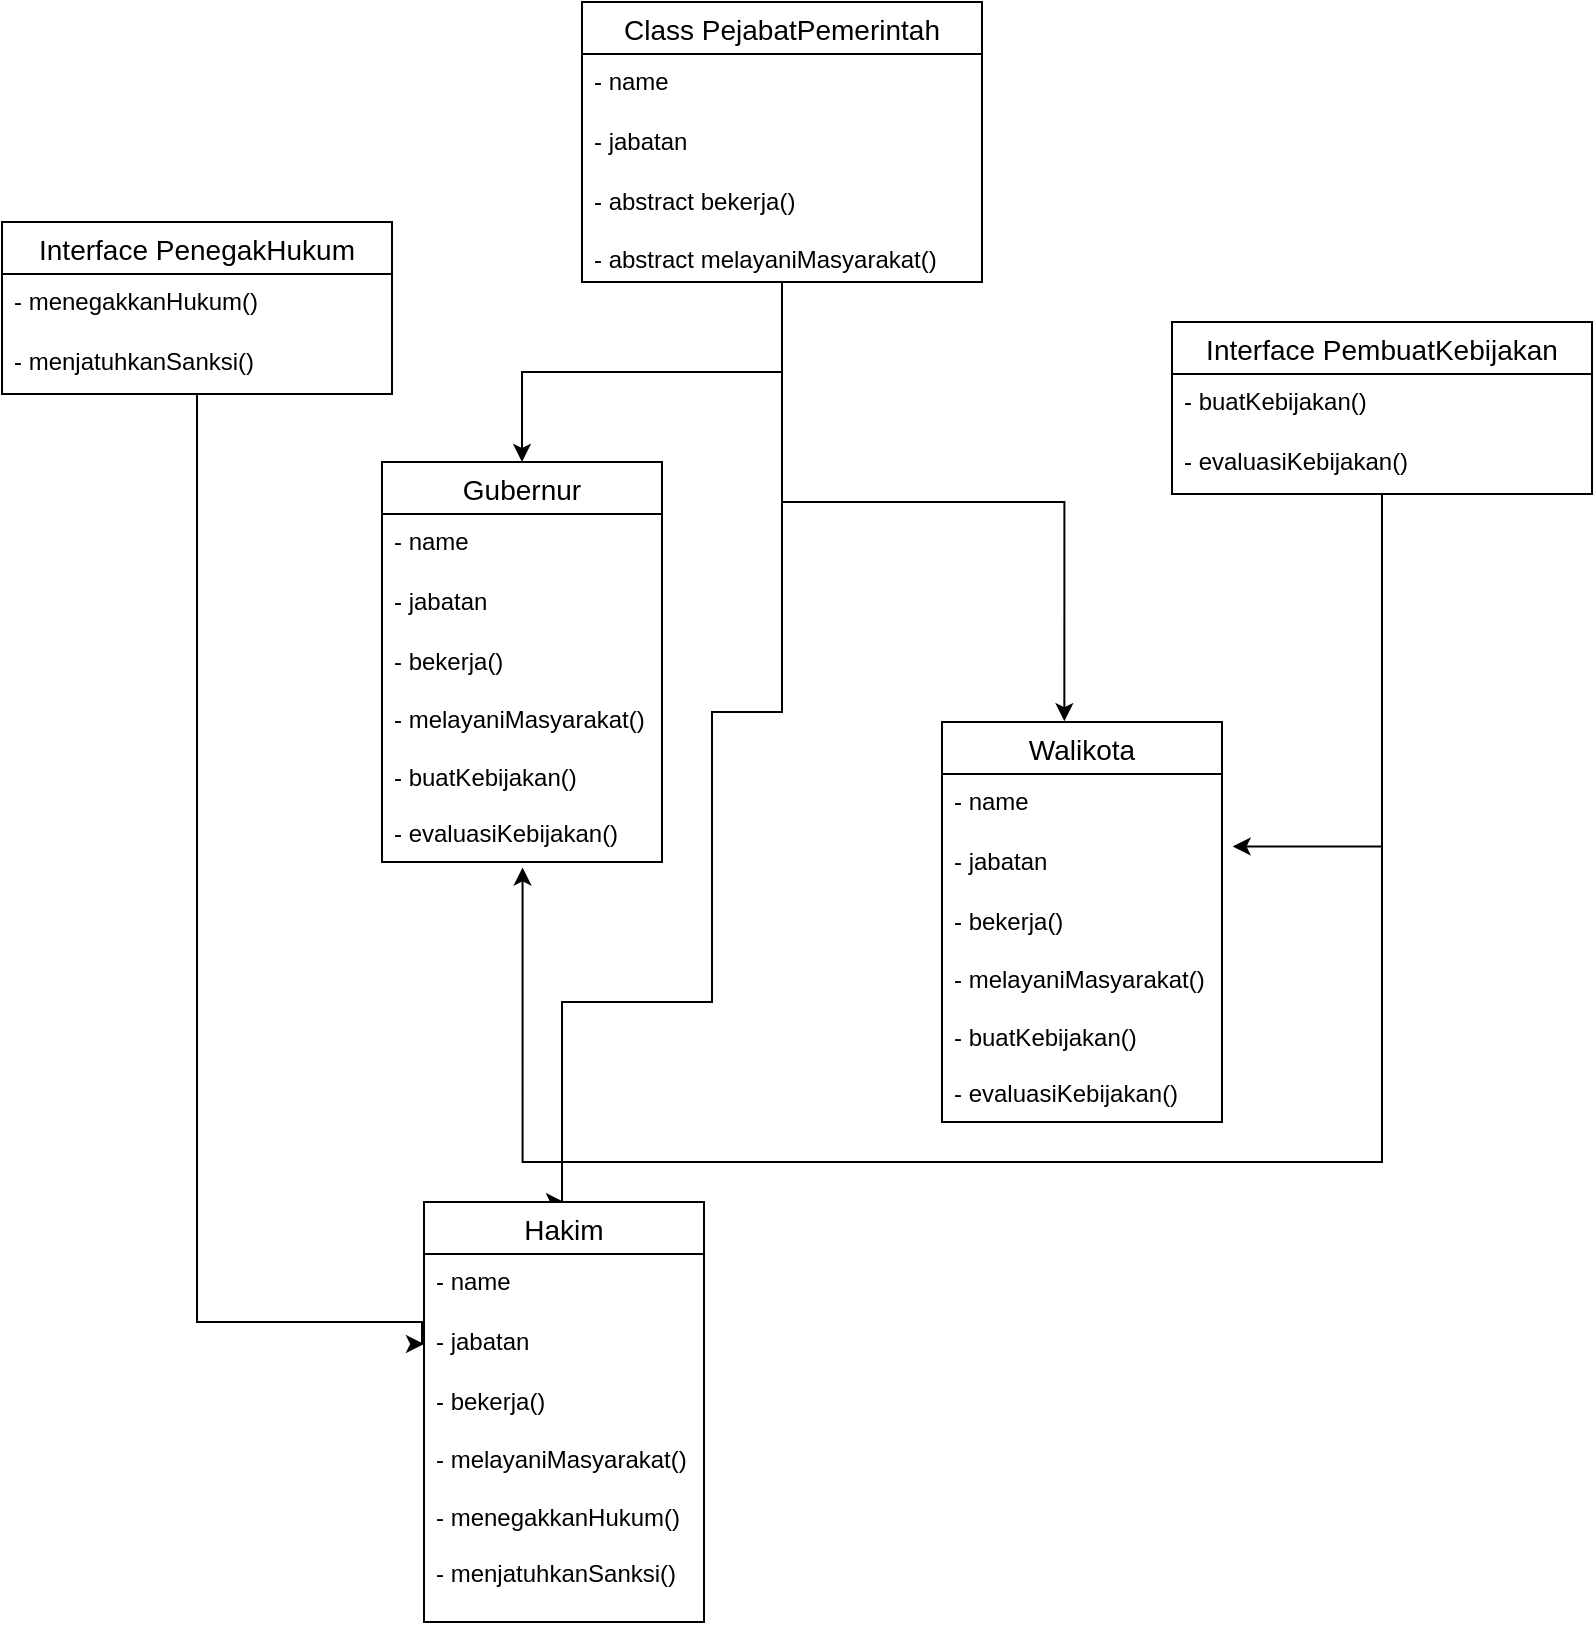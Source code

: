 <mxfile version="26.0.16">
  <diagram name="Page-1" id="vthF18iHibDMlRF6yj3p">
    <mxGraphModel dx="1747" dy="1011" grid="1" gridSize="10" guides="1" tooltips="1" connect="1" arrows="1" fold="1" page="1" pageScale="1" pageWidth="850" pageHeight="1100" math="0" shadow="0">
      <root>
        <mxCell id="0" />
        <mxCell id="1" parent="0" />
        <mxCell id="CDVn339J-_WxzRMTgr8X-63" style="edgeStyle=orthogonalEdgeStyle;rounded=0;orthogonalLoop=1;jettySize=auto;html=1;entryX=0.5;entryY=0;entryDx=0;entryDy=0;" edge="1" parent="1" source="CDVn339J-_WxzRMTgr8X-15" target="CDVn339J-_WxzRMTgr8X-35">
          <mxGeometry relative="1" as="geometry" />
        </mxCell>
        <mxCell id="CDVn339J-_WxzRMTgr8X-66" style="edgeStyle=orthogonalEdgeStyle;rounded=0;orthogonalLoop=1;jettySize=auto;html=1;entryX=0.5;entryY=0;entryDx=0;entryDy=0;" edge="1" parent="1" source="CDVn339J-_WxzRMTgr8X-15" target="CDVn339J-_WxzRMTgr8X-50">
          <mxGeometry relative="1" as="geometry">
            <Array as="points">
              <mxPoint x="417" y="487" />
              <mxPoint x="382" y="487" />
              <mxPoint x="382" y="632" />
              <mxPoint x="307" y="632" />
            </Array>
          </mxGeometry>
        </mxCell>
        <mxCell id="CDVn339J-_WxzRMTgr8X-15" value="Class PejabatPemerintah" style="swimlane;fontStyle=0;childLayout=stackLayout;horizontal=1;startSize=26;horizontalStack=0;resizeParent=1;resizeParentMax=0;resizeLast=0;collapsible=1;marginBottom=0;align=center;fontSize=14;" vertex="1" parent="1">
          <mxGeometry x="317" y="132" width="200" height="140" as="geometry" />
        </mxCell>
        <mxCell id="CDVn339J-_WxzRMTgr8X-16" value="- name" style="text;strokeColor=none;fillColor=none;spacingLeft=4;spacingRight=4;overflow=hidden;rotatable=0;points=[[0,0.5],[1,0.5]];portConstraint=eastwest;fontSize=12;whiteSpace=wrap;html=1;" vertex="1" parent="CDVn339J-_WxzRMTgr8X-15">
          <mxGeometry y="26" width="200" height="30" as="geometry" />
        </mxCell>
        <mxCell id="CDVn339J-_WxzRMTgr8X-17" value="- jabatan" style="text;strokeColor=none;fillColor=none;spacingLeft=4;spacingRight=4;overflow=hidden;rotatable=0;points=[[0,0.5],[1,0.5]];portConstraint=eastwest;fontSize=12;whiteSpace=wrap;html=1;" vertex="1" parent="CDVn339J-_WxzRMTgr8X-15">
          <mxGeometry y="56" width="200" height="30" as="geometry" />
        </mxCell>
        <mxCell id="CDVn339J-_WxzRMTgr8X-18" value="- abstract bekerja()&lt;div&gt;&lt;br&gt;&lt;/div&gt;&lt;div&gt;- abstract melayaniMasyarakat()&lt;/div&gt;" style="text;strokeColor=none;fillColor=none;spacingLeft=4;spacingRight=4;overflow=hidden;rotatable=0;points=[[0,0.5],[1,0.5]];portConstraint=eastwest;fontSize=12;whiteSpace=wrap;html=1;" vertex="1" parent="CDVn339J-_WxzRMTgr8X-15">
          <mxGeometry y="86" width="200" height="54" as="geometry" />
        </mxCell>
        <mxCell id="CDVn339J-_WxzRMTgr8X-35" value="Gubernur" style="swimlane;fontStyle=0;childLayout=stackLayout;horizontal=1;startSize=26;horizontalStack=0;resizeParent=1;resizeParentMax=0;resizeLast=0;collapsible=1;marginBottom=0;align=center;fontSize=14;" vertex="1" parent="1">
          <mxGeometry x="217" y="362" width="140" height="200" as="geometry" />
        </mxCell>
        <mxCell id="CDVn339J-_WxzRMTgr8X-36" value="- name" style="text;strokeColor=none;fillColor=none;spacingLeft=4;spacingRight=4;overflow=hidden;rotatable=0;points=[[0,0.5],[1,0.5]];portConstraint=eastwest;fontSize=12;whiteSpace=wrap;html=1;" vertex="1" parent="CDVn339J-_WxzRMTgr8X-35">
          <mxGeometry y="26" width="140" height="30" as="geometry" />
        </mxCell>
        <mxCell id="CDVn339J-_WxzRMTgr8X-37" value="- jabatan" style="text;strokeColor=none;fillColor=none;spacingLeft=4;spacingRight=4;overflow=hidden;rotatable=0;points=[[0,0.5],[1,0.5]];portConstraint=eastwest;fontSize=12;whiteSpace=wrap;html=1;" vertex="1" parent="CDVn339J-_WxzRMTgr8X-35">
          <mxGeometry y="56" width="140" height="30" as="geometry" />
        </mxCell>
        <mxCell id="CDVn339J-_WxzRMTgr8X-38" value="- bekerja()&lt;div&gt;&lt;br&gt;&lt;/div&gt;&lt;div&gt;- melayaniMasyarakat()&lt;br&gt;&lt;div&gt;&lt;br&gt;&lt;/div&gt;&lt;div&gt;- buatKebijakan()&lt;/div&gt;&lt;div&gt;&lt;br&gt;&lt;/div&gt;&lt;div&gt;- evaluasiKebijakan()&lt;/div&gt;&lt;/div&gt;" style="text;strokeColor=none;fillColor=none;spacingLeft=4;spacingRight=4;overflow=hidden;rotatable=0;points=[[0,0.5],[1,0.5]];portConstraint=eastwest;fontSize=12;whiteSpace=wrap;html=1;" vertex="1" parent="CDVn339J-_WxzRMTgr8X-35">
          <mxGeometry y="86" width="140" height="114" as="geometry" />
        </mxCell>
        <mxCell id="CDVn339J-_WxzRMTgr8X-39" value="Walikota" style="swimlane;fontStyle=0;childLayout=stackLayout;horizontal=1;startSize=26;horizontalStack=0;resizeParent=1;resizeParentMax=0;resizeLast=0;collapsible=1;marginBottom=0;align=center;fontSize=14;" vertex="1" parent="1">
          <mxGeometry x="497" y="492" width="140" height="200" as="geometry" />
        </mxCell>
        <mxCell id="CDVn339J-_WxzRMTgr8X-40" value="- name" style="text;strokeColor=none;fillColor=none;spacingLeft=4;spacingRight=4;overflow=hidden;rotatable=0;points=[[0,0.5],[1,0.5]];portConstraint=eastwest;fontSize=12;whiteSpace=wrap;html=1;" vertex="1" parent="CDVn339J-_WxzRMTgr8X-39">
          <mxGeometry y="26" width="140" height="30" as="geometry" />
        </mxCell>
        <mxCell id="CDVn339J-_WxzRMTgr8X-41" value="- jabatan" style="text;strokeColor=none;fillColor=none;spacingLeft=4;spacingRight=4;overflow=hidden;rotatable=0;points=[[0,0.5],[1,0.5]];portConstraint=eastwest;fontSize=12;whiteSpace=wrap;html=1;" vertex="1" parent="CDVn339J-_WxzRMTgr8X-39">
          <mxGeometry y="56" width="140" height="30" as="geometry" />
        </mxCell>
        <mxCell id="CDVn339J-_WxzRMTgr8X-42" value="- bekerja()&lt;div&gt;&lt;br&gt;&lt;/div&gt;&lt;div&gt;- melayaniMasyarakat()&lt;br&gt;&lt;div&gt;&lt;br&gt;&lt;/div&gt;&lt;div&gt;- buatKebijakan()&lt;/div&gt;&lt;div&gt;&lt;br&gt;&lt;/div&gt;&lt;div&gt;- evaluasiKebijakan()&lt;/div&gt;&lt;/div&gt;" style="text;strokeColor=none;fillColor=none;spacingLeft=4;spacingRight=4;overflow=hidden;rotatable=0;points=[[0,0.5],[1,0.5]];portConstraint=eastwest;fontSize=12;whiteSpace=wrap;html=1;" vertex="1" parent="CDVn339J-_WxzRMTgr8X-39">
          <mxGeometry y="86" width="140" height="114" as="geometry" />
        </mxCell>
        <mxCell id="CDVn339J-_WxzRMTgr8X-50" value="Hakim" style="swimlane;fontStyle=0;childLayout=stackLayout;horizontal=1;startSize=26;horizontalStack=0;resizeParent=1;resizeParentMax=0;resizeLast=0;collapsible=1;marginBottom=0;align=center;fontSize=14;" vertex="1" parent="1">
          <mxGeometry x="238" y="732" width="140" height="210" as="geometry" />
        </mxCell>
        <mxCell id="CDVn339J-_WxzRMTgr8X-51" value="- name" style="text;strokeColor=none;fillColor=none;spacingLeft=4;spacingRight=4;overflow=hidden;rotatable=0;points=[[0,0.5],[1,0.5]];portConstraint=eastwest;fontSize=12;whiteSpace=wrap;html=1;" vertex="1" parent="CDVn339J-_WxzRMTgr8X-50">
          <mxGeometry y="26" width="140" height="30" as="geometry" />
        </mxCell>
        <mxCell id="CDVn339J-_WxzRMTgr8X-52" value="- jabatan" style="text;strokeColor=none;fillColor=none;spacingLeft=4;spacingRight=4;overflow=hidden;rotatable=0;points=[[0,0.5],[1,0.5]];portConstraint=eastwest;fontSize=12;whiteSpace=wrap;html=1;" vertex="1" parent="CDVn339J-_WxzRMTgr8X-50">
          <mxGeometry y="56" width="140" height="30" as="geometry" />
        </mxCell>
        <mxCell id="CDVn339J-_WxzRMTgr8X-53" value="- bekerja()&lt;div&gt;&lt;br&gt;&lt;/div&gt;&lt;div&gt;- melayaniMasyarakat()&lt;br&gt;&lt;div&gt;&lt;br&gt;&lt;/div&gt;&lt;div&gt;- menegakkanHukum()&lt;/div&gt;&lt;div&gt;&lt;br&gt;&lt;/div&gt;&lt;div&gt;- menjatuhkanSanksi()&lt;/div&gt;&lt;/div&gt;" style="text;strokeColor=none;fillColor=none;spacingLeft=4;spacingRight=4;overflow=hidden;rotatable=0;points=[[0,0.5],[1,0.5]];portConstraint=eastwest;fontSize=12;whiteSpace=wrap;html=1;" vertex="1" parent="CDVn339J-_WxzRMTgr8X-50">
          <mxGeometry y="86" width="140" height="124" as="geometry" />
        </mxCell>
        <mxCell id="CDVn339J-_WxzRMTgr8X-54" value="Interface PembuatKebijakan" style="swimlane;fontStyle=0;childLayout=stackLayout;horizontal=1;startSize=26;horizontalStack=0;resizeParent=1;resizeParentMax=0;resizeLast=0;collapsible=1;marginBottom=0;align=center;fontSize=14;" vertex="1" parent="1">
          <mxGeometry x="612" y="292" width="210" height="86" as="geometry" />
        </mxCell>
        <mxCell id="CDVn339J-_WxzRMTgr8X-55" value="- buatKebijakan()" style="text;strokeColor=none;fillColor=none;spacingLeft=4;spacingRight=4;overflow=hidden;rotatable=0;points=[[0,0.5],[1,0.5]];portConstraint=eastwest;fontSize=12;whiteSpace=wrap;html=1;" vertex="1" parent="CDVn339J-_WxzRMTgr8X-54">
          <mxGeometry y="26" width="210" height="30" as="geometry" />
        </mxCell>
        <mxCell id="CDVn339J-_WxzRMTgr8X-56" value="- evaluasiKebijakan()" style="text;strokeColor=none;fillColor=none;spacingLeft=4;spacingRight=4;overflow=hidden;rotatable=0;points=[[0,0.5],[1,0.5]];portConstraint=eastwest;fontSize=12;whiteSpace=wrap;html=1;" vertex="1" parent="CDVn339J-_WxzRMTgr8X-54">
          <mxGeometry y="56" width="210" height="30" as="geometry" />
        </mxCell>
        <mxCell id="CDVn339J-_WxzRMTgr8X-65" style="edgeStyle=orthogonalEdgeStyle;rounded=0;orthogonalLoop=1;jettySize=auto;html=1;entryX=0;entryY=0.5;entryDx=0;entryDy=0;" edge="1" parent="1" source="CDVn339J-_WxzRMTgr8X-58" target="CDVn339J-_WxzRMTgr8X-52">
          <mxGeometry relative="1" as="geometry">
            <Array as="points">
              <mxPoint x="125" y="792" />
              <mxPoint x="237" y="792" />
            </Array>
          </mxGeometry>
        </mxCell>
        <mxCell id="CDVn339J-_WxzRMTgr8X-58" value="Interface PenegakHukum" style="swimlane;fontStyle=0;childLayout=stackLayout;horizontal=1;startSize=26;horizontalStack=0;resizeParent=1;resizeParentMax=0;resizeLast=0;collapsible=1;marginBottom=0;align=center;fontSize=14;" vertex="1" parent="1">
          <mxGeometry x="27" y="242" width="195" height="86" as="geometry" />
        </mxCell>
        <mxCell id="CDVn339J-_WxzRMTgr8X-59" value="- menegakkanHukum()" style="text;strokeColor=none;fillColor=none;spacingLeft=4;spacingRight=4;overflow=hidden;rotatable=0;points=[[0,0.5],[1,0.5]];portConstraint=eastwest;fontSize=12;whiteSpace=wrap;html=1;" vertex="1" parent="CDVn339J-_WxzRMTgr8X-58">
          <mxGeometry y="26" width="195" height="30" as="geometry" />
        </mxCell>
        <mxCell id="CDVn339J-_WxzRMTgr8X-60" value="- menjatuhkanSanksi()" style="text;strokeColor=none;fillColor=none;spacingLeft=4;spacingRight=4;overflow=hidden;rotatable=0;points=[[0,0.5],[1,0.5]];portConstraint=eastwest;fontSize=12;whiteSpace=wrap;html=1;" vertex="1" parent="CDVn339J-_WxzRMTgr8X-58">
          <mxGeometry y="56" width="195" height="30" as="geometry" />
        </mxCell>
        <mxCell id="CDVn339J-_WxzRMTgr8X-61" style="edgeStyle=orthogonalEdgeStyle;rounded=0;orthogonalLoop=1;jettySize=auto;html=1;entryX=1.038;entryY=0.208;entryDx=0;entryDy=0;entryPerimeter=0;" edge="1" parent="1" source="CDVn339J-_WxzRMTgr8X-54" target="CDVn339J-_WxzRMTgr8X-41">
          <mxGeometry relative="1" as="geometry" />
        </mxCell>
        <mxCell id="CDVn339J-_WxzRMTgr8X-62" style="edgeStyle=orthogonalEdgeStyle;rounded=0;orthogonalLoop=1;jettySize=auto;html=1;entryX=0.437;entryY=-0.002;entryDx=0;entryDy=0;entryPerimeter=0;" edge="1" parent="1" source="CDVn339J-_WxzRMTgr8X-15" target="CDVn339J-_WxzRMTgr8X-39">
          <mxGeometry relative="1" as="geometry" />
        </mxCell>
        <mxCell id="CDVn339J-_WxzRMTgr8X-64" style="edgeStyle=orthogonalEdgeStyle;rounded=0;orthogonalLoop=1;jettySize=auto;html=1;entryX=0.502;entryY=1.024;entryDx=0;entryDy=0;entryPerimeter=0;" edge="1" parent="1" source="CDVn339J-_WxzRMTgr8X-54" target="CDVn339J-_WxzRMTgr8X-38">
          <mxGeometry relative="1" as="geometry">
            <Array as="points">
              <mxPoint x="717" y="712" />
              <mxPoint x="287" y="712" />
            </Array>
          </mxGeometry>
        </mxCell>
      </root>
    </mxGraphModel>
  </diagram>
</mxfile>
